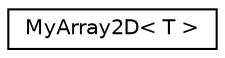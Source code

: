 digraph "Graphical Class Hierarchy"
{
  edge [fontname="Helvetica",fontsize="10",labelfontname="Helvetica",labelfontsize="10"];
  node [fontname="Helvetica",fontsize="10",shape=record];
  rankdir="LR";
  Node0 [label="MyArray2D\< T \>",height=0.2,width=0.4,color="black", fillcolor="white", style="filled",URL="$classMyArray2D.html"];
}
